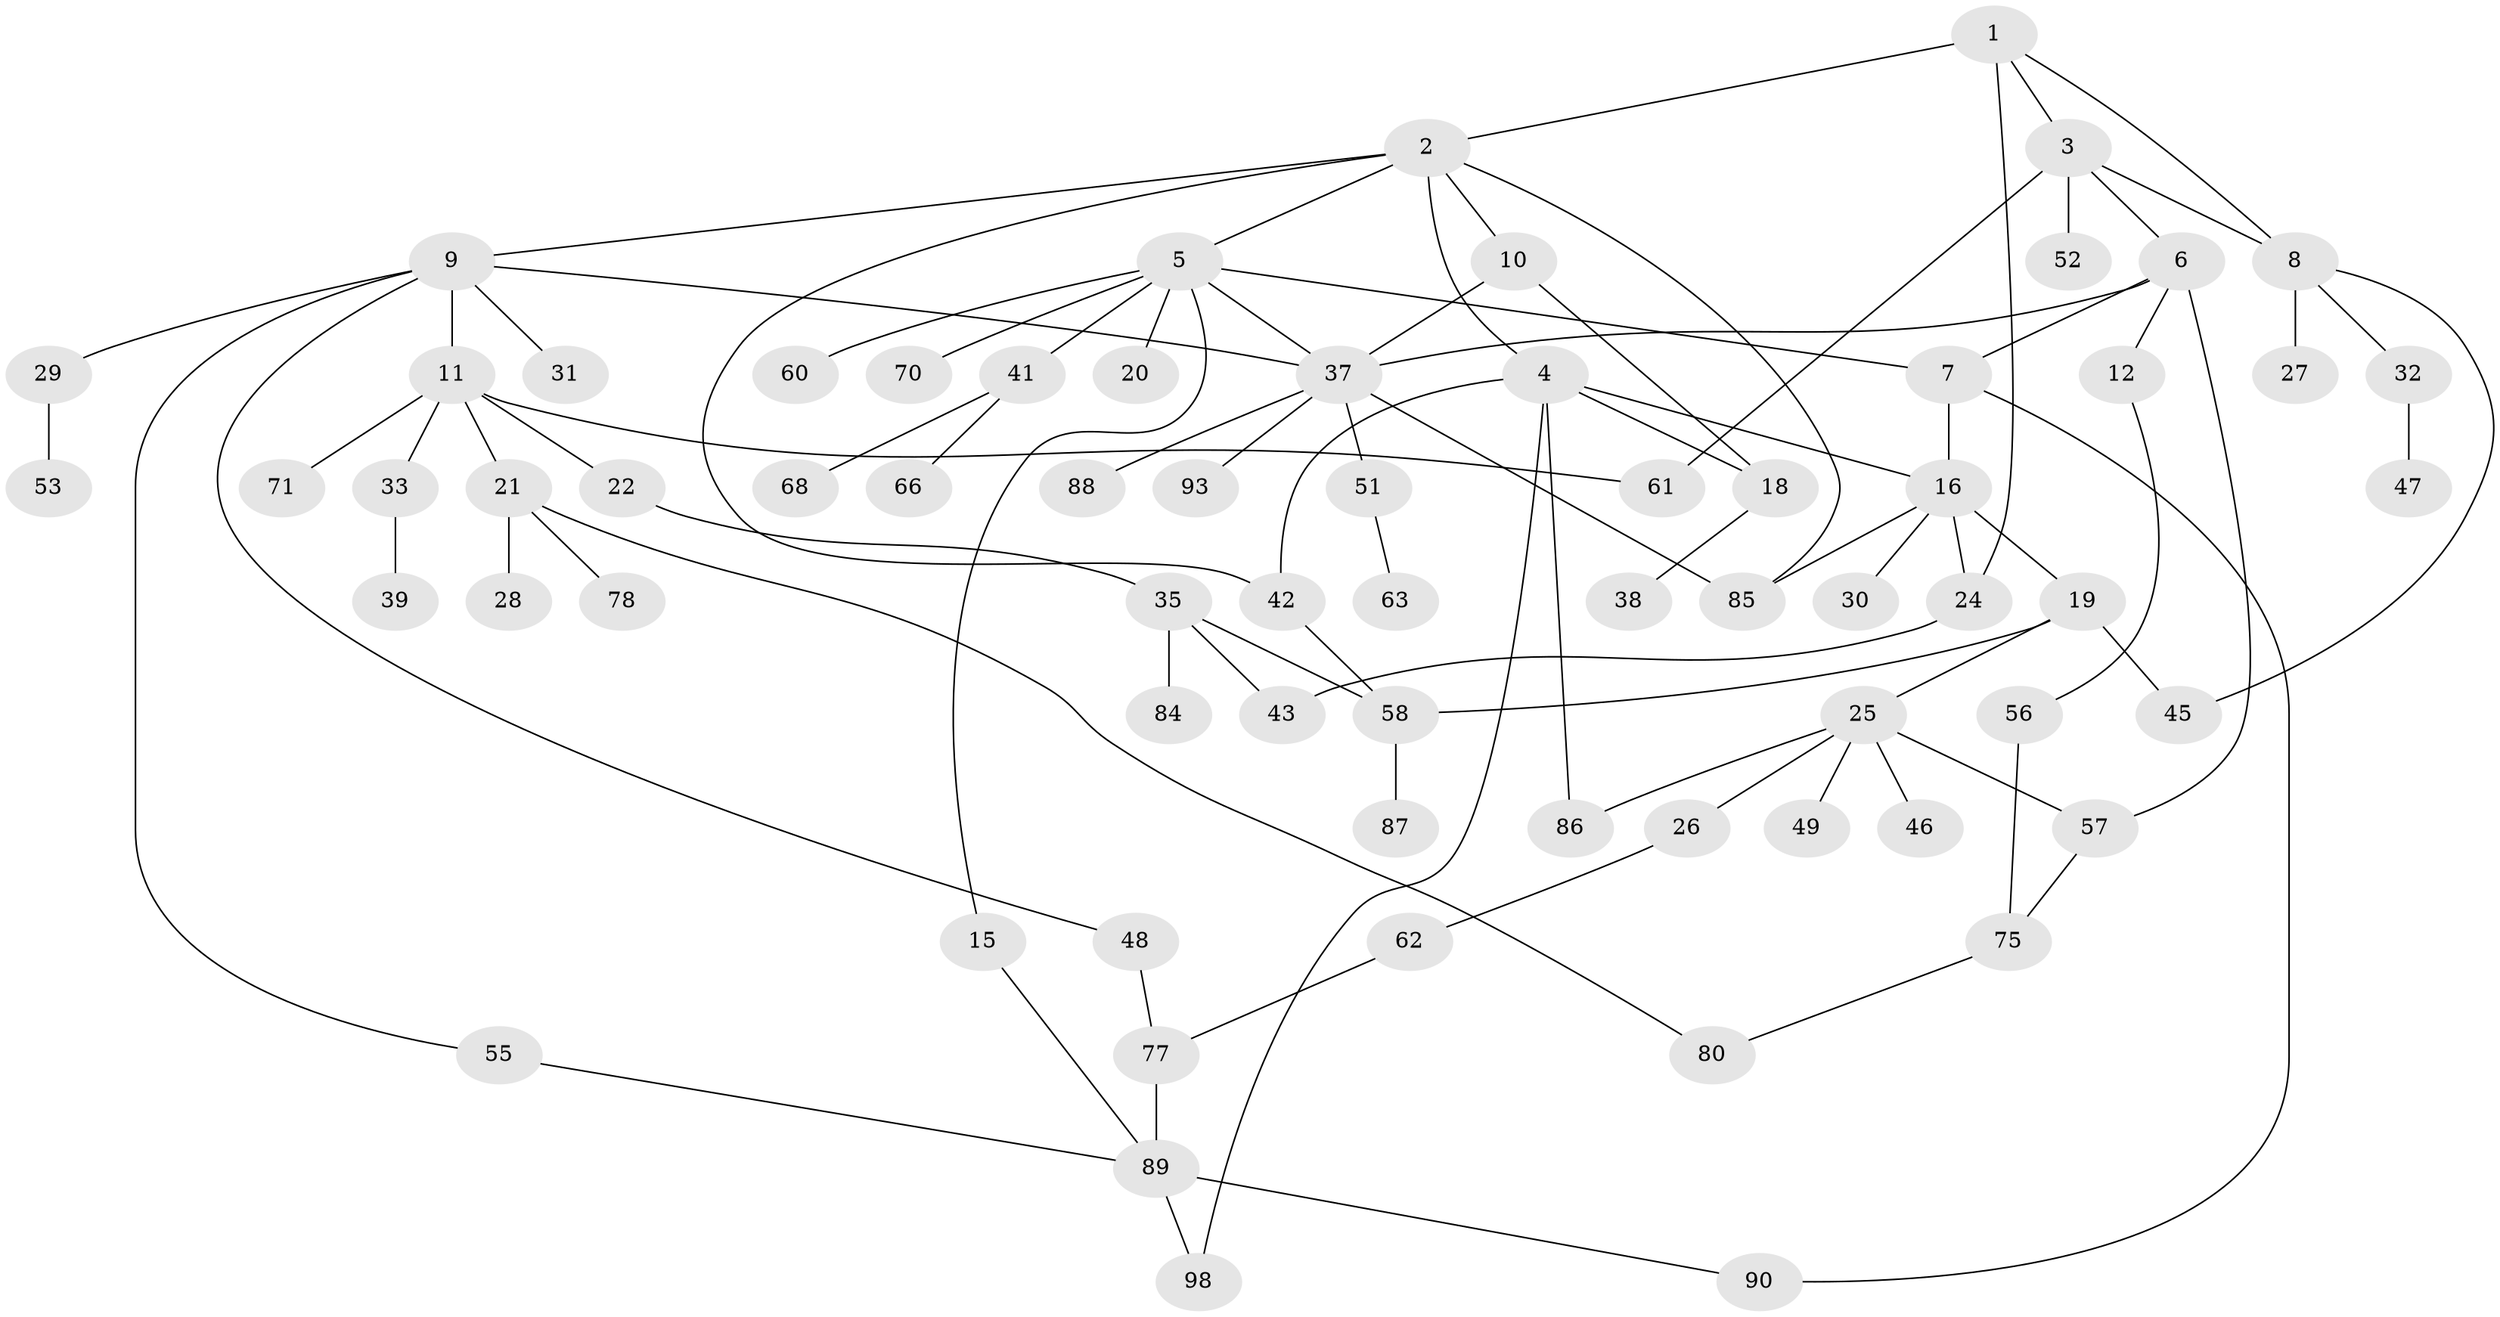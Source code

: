 // original degree distribution, {3: 0.15, 8: 0.01, 6: 0.07, 5: 0.05, 4: 0.08, 2: 0.34, 1: 0.3}
// Generated by graph-tools (version 1.1) at 2025/54/02/21/25 11:54:43]
// undirected, 69 vertices, 93 edges
graph export_dot {
graph [start="1"]
  node [color=gray90,style=filled];
  1 [super="+91"];
  2 [super="+23"];
  3 [super="+95"];
  4 [super="+14"];
  5 [super="+13"];
  6 [super="+81"];
  7 [super="+82"];
  8 [super="+72"];
  9 [super="+17"];
  10 [super="+34"];
  11 [super="+50"];
  12;
  15;
  16 [super="+73"];
  18;
  19 [super="+40"];
  20;
  21 [super="+36"];
  22;
  24;
  25 [super="+54"];
  26;
  27;
  28;
  29;
  30;
  31;
  32 [super="+64"];
  33 [super="+74"];
  35 [super="+79"];
  37 [super="+44"];
  38;
  39;
  41;
  42 [super="+65"];
  43;
  45;
  46;
  47 [super="+59"];
  48;
  49;
  51;
  52;
  53 [super="+67"];
  55;
  56;
  57 [super="+76"];
  58 [super="+92"];
  60 [super="+97"];
  61 [super="+69"];
  62;
  63;
  66;
  68;
  70;
  71;
  75 [super="+94"];
  77 [super="+83"];
  78;
  80;
  84;
  85 [super="+96"];
  86 [super="+99"];
  87;
  88;
  89 [super="+100"];
  90;
  93;
  98;
  1 -- 2;
  1 -- 3;
  1 -- 24;
  1 -- 8;
  2 -- 4;
  2 -- 5;
  2 -- 9;
  2 -- 10;
  2 -- 42;
  2 -- 85;
  3 -- 6;
  3 -- 8;
  3 -- 52;
  3 -- 61;
  4 -- 16;
  4 -- 18;
  4 -- 86;
  4 -- 98;
  4 -- 42;
  5 -- 7;
  5 -- 20;
  5 -- 41;
  5 -- 37;
  5 -- 70;
  5 -- 60;
  5 -- 15;
  6 -- 12;
  6 -- 57;
  6 -- 7;
  6 -- 37;
  7 -- 90;
  7 -- 16;
  8 -- 27;
  8 -- 32;
  8 -- 45;
  9 -- 11;
  9 -- 31;
  9 -- 48;
  9 -- 37;
  9 -- 29;
  9 -- 55;
  10 -- 18;
  10 -- 37;
  11 -- 21;
  11 -- 22;
  11 -- 33;
  11 -- 71;
  11 -- 61;
  12 -- 56;
  15 -- 89;
  16 -- 19;
  16 -- 24;
  16 -- 30;
  16 -- 85;
  18 -- 38;
  19 -- 25;
  19 -- 58;
  19 -- 45;
  21 -- 28;
  21 -- 78;
  21 -- 80;
  22 -- 35;
  24 -- 43;
  25 -- 26;
  25 -- 46;
  25 -- 49;
  25 -- 57;
  25 -- 86;
  26 -- 62;
  29 -- 53;
  32 -- 47;
  33 -- 39;
  35 -- 84;
  35 -- 43;
  35 -- 58;
  37 -- 51;
  37 -- 85;
  37 -- 88;
  37 -- 93;
  41 -- 66;
  41 -- 68;
  42 -- 58 [weight=2];
  48 -- 77;
  51 -- 63;
  55 -- 89;
  56 -- 75;
  57 -- 75;
  58 -- 87;
  62 -- 77;
  75 -- 80;
  77 -- 89;
  89 -- 98;
  89 -- 90;
}
